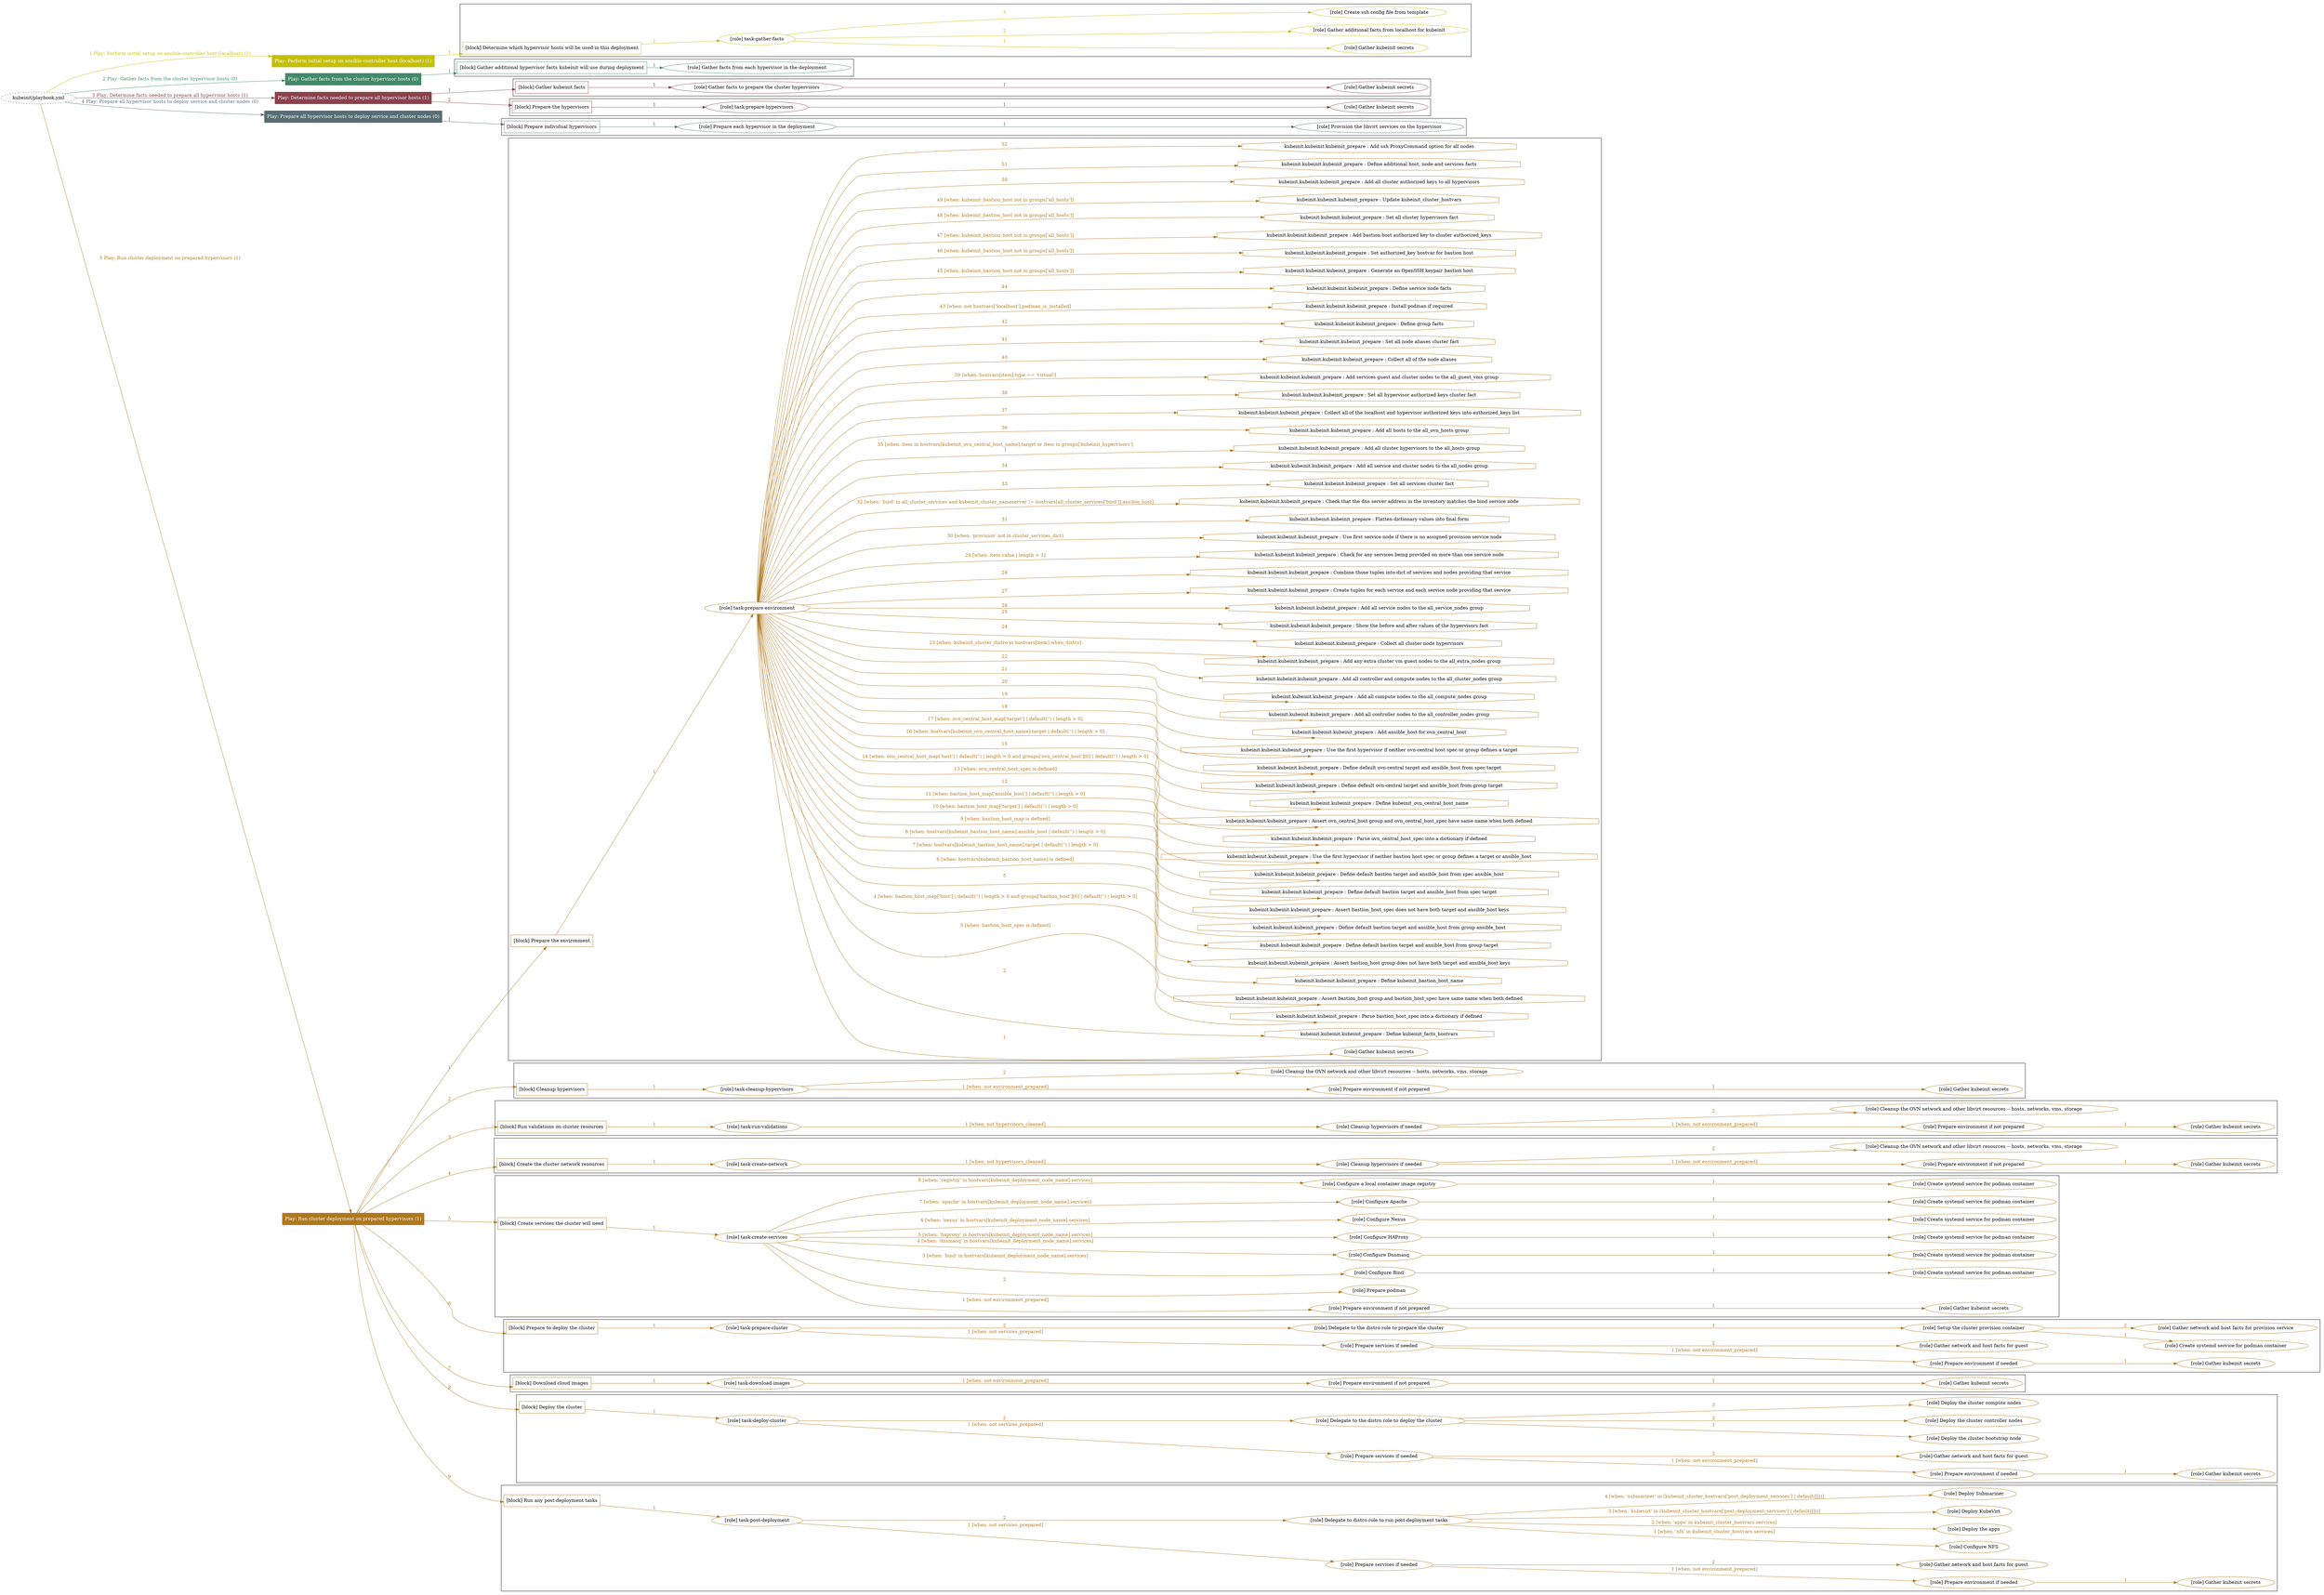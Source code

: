 digraph {
	graph [concentrate=true ordering=in rankdir=LR ratio=fill]
	edge [esep=5 sep=10]
	"kubeinit/playbook.yml" [URL="/home/runner/work/kubeinit/kubeinit/kubeinit/playbook.yml" id=playbook_1c3233cf style=dotted]
	"kubeinit/playbook.yml" -> play_48e55753 [label="1 Play: Perform initial setup on ansible-controller host (localhost) (1)" color="#c4c008" fontcolor="#c4c008" id=edge_play_48e55753 labeltooltip="1 Play: Perform initial setup on ansible-controller host (localhost) (1)" tooltip="1 Play: Perform initial setup on ansible-controller host (localhost) (1)"]
	subgraph "Play: Perform initial setup on ansible-controller host (localhost) (1)" {
		play_48e55753 [label="Play: Perform initial setup on ansible-controller host (localhost) (1)" URL="/home/runner/work/kubeinit/kubeinit/kubeinit/playbook.yml" color="#c4c008" fontcolor="#ffffff" id=play_48e55753 shape=box style=filled tooltip=localhost]
		play_48e55753 -> block_ad80d918 [label=1 color="#c4c008" fontcolor="#c4c008" id=edge_block_ad80d918 labeltooltip=1 tooltip=1]
		subgraph cluster_block_ad80d918 {
			block_ad80d918 [label="[block] Determine which hypervisor hosts will be used in this deployment" URL="/home/runner/work/kubeinit/kubeinit/kubeinit/playbook.yml" color="#c4c008" id=block_ad80d918 labeltooltip="Determine which hypervisor hosts will be used in this deployment" shape=box tooltip="Determine which hypervisor hosts will be used in this deployment"]
			block_ad80d918 -> role_a34cd72f [label="1 " color="#c4c008" fontcolor="#c4c008" id=edge_role_a34cd72f labeltooltip="1 " tooltip="1 "]
			subgraph "task-gather-facts" {
				role_a34cd72f [label="[role] task-gather-facts" URL="/home/runner/work/kubeinit/kubeinit/kubeinit/playbook.yml" color="#c4c008" id=role_a34cd72f tooltip="task-gather-facts"]
				role_a34cd72f -> role_c6b79c04 [label="1 " color="#c4c008" fontcolor="#c4c008" id=edge_role_c6b79c04 labeltooltip="1 " tooltip="1 "]
				subgraph "Gather kubeinit secrets" {
					role_c6b79c04 [label="[role] Gather kubeinit secrets" URL="/home/runner/.ansible/collections/ansible_collections/kubeinit/kubeinit/roles/kubeinit_prepare/tasks/build_hypervisors_group.yml" color="#c4c008" id=role_c6b79c04 tooltip="Gather kubeinit secrets"]
				}
				role_a34cd72f -> role_8a9c0fcf [label="2 " color="#c4c008" fontcolor="#c4c008" id=edge_role_8a9c0fcf labeltooltip="2 " tooltip="2 "]
				subgraph "Gather additional facts from localhost for kubeinit" {
					role_8a9c0fcf [label="[role] Gather additional facts from localhost for kubeinit" URL="/home/runner/.ansible/collections/ansible_collections/kubeinit/kubeinit/roles/kubeinit_prepare/tasks/build_hypervisors_group.yml" color="#c4c008" id=role_8a9c0fcf tooltip="Gather additional facts from localhost for kubeinit"]
				}
				role_a34cd72f -> role_325d80cb [label="3 " color="#c4c008" fontcolor="#c4c008" id=edge_role_325d80cb labeltooltip="3 " tooltip="3 "]
				subgraph "Create ssh config file from template" {
					role_325d80cb [label="[role] Create ssh config file from template" URL="/home/runner/.ansible/collections/ansible_collections/kubeinit/kubeinit/roles/kubeinit_prepare/tasks/build_hypervisors_group.yml" color="#c4c008" id=role_325d80cb tooltip="Create ssh config file from template"]
				}
			}
		}
	}
	"kubeinit/playbook.yml" -> play_c84b4c42 [label="2 Play: Gather facts from the cluster hypervisor hosts (0)" color="#428a6a" fontcolor="#428a6a" id=edge_play_c84b4c42 labeltooltip="2 Play: Gather facts from the cluster hypervisor hosts (0)" tooltip="2 Play: Gather facts from the cluster hypervisor hosts (0)"]
	subgraph "Play: Gather facts from the cluster hypervisor hosts (0)" {
		play_c84b4c42 [label="Play: Gather facts from the cluster hypervisor hosts (0)" URL="/home/runner/work/kubeinit/kubeinit/kubeinit/playbook.yml" color="#428a6a" fontcolor="#ffffff" id=play_c84b4c42 shape=box style=filled tooltip="Play: Gather facts from the cluster hypervisor hosts (0)"]
		play_c84b4c42 -> block_50408b8a [label=1 color="#428a6a" fontcolor="#428a6a" id=edge_block_50408b8a labeltooltip=1 tooltip=1]
		subgraph cluster_block_50408b8a {
			block_50408b8a [label="[block] Gather additional hypervisor facts kubeinit will use during deployment" URL="/home/runner/work/kubeinit/kubeinit/kubeinit/playbook.yml" color="#428a6a" id=block_50408b8a labeltooltip="Gather additional hypervisor facts kubeinit will use during deployment" shape=box tooltip="Gather additional hypervisor facts kubeinit will use during deployment"]
			block_50408b8a -> role_0b8b1f0c [label="1 " color="#428a6a" fontcolor="#428a6a" id=edge_role_0b8b1f0c labeltooltip="1 " tooltip="1 "]
			subgraph "Gather facts from each hypervisor in the deployment" {
				role_0b8b1f0c [label="[role] Gather facts from each hypervisor in the deployment" URL="/home/runner/work/kubeinit/kubeinit/kubeinit/playbook.yml" color="#428a6a" id=role_0b8b1f0c tooltip="Gather facts from each hypervisor in the deployment"]
			}
		}
	}
	"kubeinit/playbook.yml" -> play_a6fa1ae2 [label="3 Play: Determine facts needed to prepare all hypervisor hosts (1)" color="#8a424d" fontcolor="#8a424d" id=edge_play_a6fa1ae2 labeltooltip="3 Play: Determine facts needed to prepare all hypervisor hosts (1)" tooltip="3 Play: Determine facts needed to prepare all hypervisor hosts (1)"]
	subgraph "Play: Determine facts needed to prepare all hypervisor hosts (1)" {
		play_a6fa1ae2 [label="Play: Determine facts needed to prepare all hypervisor hosts (1)" URL="/home/runner/work/kubeinit/kubeinit/kubeinit/playbook.yml" color="#8a424d" fontcolor="#ffffff" id=play_a6fa1ae2 shape=box style=filled tooltip=localhost]
		play_a6fa1ae2 -> block_89e44fab [label=1 color="#8a424d" fontcolor="#8a424d" id=edge_block_89e44fab labeltooltip=1 tooltip=1]
		subgraph cluster_block_89e44fab {
			block_89e44fab [label="[block] Gather kubeinit facts" URL="/home/runner/work/kubeinit/kubeinit/kubeinit/playbook.yml" color="#8a424d" id=block_89e44fab labeltooltip="Gather kubeinit facts" shape=box tooltip="Gather kubeinit facts"]
			block_89e44fab -> role_abba3a11 [label="1 " color="#8a424d" fontcolor="#8a424d" id=edge_role_abba3a11 labeltooltip="1 " tooltip="1 "]
			subgraph "Gather facts to prepare the cluster hypervisors" {
				role_abba3a11 [label="[role] Gather facts to prepare the cluster hypervisors" URL="/home/runner/work/kubeinit/kubeinit/kubeinit/playbook.yml" color="#8a424d" id=role_abba3a11 tooltip="Gather facts to prepare the cluster hypervisors"]
				role_abba3a11 -> role_511c071e [label="1 " color="#8a424d" fontcolor="#8a424d" id=edge_role_511c071e labeltooltip="1 " tooltip="1 "]
				subgraph "Gather kubeinit secrets" {
					role_511c071e [label="[role] Gather kubeinit secrets" URL="/home/runner/.ansible/collections/ansible_collections/kubeinit/kubeinit/roles/kubeinit_prepare/tasks/gather_kubeinit_facts.yml" color="#8a424d" id=role_511c071e tooltip="Gather kubeinit secrets"]
				}
			}
		}
		play_a6fa1ae2 -> block_ae754397 [label=2 color="#8a424d" fontcolor="#8a424d" id=edge_block_ae754397 labeltooltip=2 tooltip=2]
		subgraph cluster_block_ae754397 {
			block_ae754397 [label="[block] Prepare the hypervisors" URL="/home/runner/work/kubeinit/kubeinit/kubeinit/playbook.yml" color="#8a424d" id=block_ae754397 labeltooltip="Prepare the hypervisors" shape=box tooltip="Prepare the hypervisors"]
			block_ae754397 -> role_45f3d273 [label="1 " color="#8a424d" fontcolor="#8a424d" id=edge_role_45f3d273 labeltooltip="1 " tooltip="1 "]
			subgraph "task-prepare-hypervisors" {
				role_45f3d273 [label="[role] task-prepare-hypervisors" URL="/home/runner/work/kubeinit/kubeinit/kubeinit/playbook.yml" color="#8a424d" id=role_45f3d273 tooltip="task-prepare-hypervisors"]
				role_45f3d273 -> role_60eb3f1e [label="1 " color="#8a424d" fontcolor="#8a424d" id=edge_role_60eb3f1e labeltooltip="1 " tooltip="1 "]
				subgraph "Gather kubeinit secrets" {
					role_60eb3f1e [label="[role] Gather kubeinit secrets" URL="/home/runner/.ansible/collections/ansible_collections/kubeinit/kubeinit/roles/kubeinit_prepare/tasks/gather_kubeinit_facts.yml" color="#8a424d" id=role_60eb3f1e tooltip="Gather kubeinit secrets"]
				}
			}
		}
	}
	"kubeinit/playbook.yml" -> play_9d7618ae [label="4 Play: Prepare all hypervisor hosts to deploy service and cluster nodes (0)" color="#586e74" fontcolor="#586e74" id=edge_play_9d7618ae labeltooltip="4 Play: Prepare all hypervisor hosts to deploy service and cluster nodes (0)" tooltip="4 Play: Prepare all hypervisor hosts to deploy service and cluster nodes (0)"]
	subgraph "Play: Prepare all hypervisor hosts to deploy service and cluster nodes (0)" {
		play_9d7618ae [label="Play: Prepare all hypervisor hosts to deploy service and cluster nodes (0)" URL="/home/runner/work/kubeinit/kubeinit/kubeinit/playbook.yml" color="#586e74" fontcolor="#ffffff" id=play_9d7618ae shape=box style=filled tooltip="Play: Prepare all hypervisor hosts to deploy service and cluster nodes (0)"]
		play_9d7618ae -> block_eee8d7dd [label=1 color="#586e74" fontcolor="#586e74" id=edge_block_eee8d7dd labeltooltip=1 tooltip=1]
		subgraph cluster_block_eee8d7dd {
			block_eee8d7dd [label="[block] Prepare individual hypervisors" URL="/home/runner/work/kubeinit/kubeinit/kubeinit/playbook.yml" color="#586e74" id=block_eee8d7dd labeltooltip="Prepare individual hypervisors" shape=box tooltip="Prepare individual hypervisors"]
			block_eee8d7dd -> role_3b21b0b9 [label="1 " color="#586e74" fontcolor="#586e74" id=edge_role_3b21b0b9 labeltooltip="1 " tooltip="1 "]
			subgraph "Prepare each hypervisor in the deployment" {
				role_3b21b0b9 [label="[role] Prepare each hypervisor in the deployment" URL="/home/runner/work/kubeinit/kubeinit/kubeinit/playbook.yml" color="#586e74" id=role_3b21b0b9 tooltip="Prepare each hypervisor in the deployment"]
				role_3b21b0b9 -> role_91da6cc2 [label="1 " color="#586e74" fontcolor="#586e74" id=edge_role_91da6cc2 labeltooltip="1 " tooltip="1 "]
				subgraph "Provision the libvirt services on the hypervisor" {
					role_91da6cc2 [label="[role] Provision the libvirt services on the hypervisor" URL="/home/runner/.ansible/collections/ansible_collections/kubeinit/kubeinit/roles/kubeinit_prepare/tasks/prepare_hypervisor.yml" color="#586e74" id=role_91da6cc2 tooltip="Provision the libvirt services on the hypervisor"]
				}
			}
		}
	}
	"kubeinit/playbook.yml" -> play_bc8cb79c [label="5 Play: Run cluster deployment on prepared hypervisors (1)" color="#af781d" fontcolor="#af781d" id=edge_play_bc8cb79c labeltooltip="5 Play: Run cluster deployment on prepared hypervisors (1)" tooltip="5 Play: Run cluster deployment on prepared hypervisors (1)"]
	subgraph "Play: Run cluster deployment on prepared hypervisors (1)" {
		play_bc8cb79c [label="Play: Run cluster deployment on prepared hypervisors (1)" URL="/home/runner/work/kubeinit/kubeinit/kubeinit/playbook.yml" color="#af781d" fontcolor="#ffffff" id=play_bc8cb79c shape=box style=filled tooltip=localhost]
		play_bc8cb79c -> block_1b2c892e [label=1 color="#af781d" fontcolor="#af781d" id=edge_block_1b2c892e labeltooltip=1 tooltip=1]
		subgraph cluster_block_1b2c892e {
			block_1b2c892e [label="[block] Prepare the environment" URL="/home/runner/work/kubeinit/kubeinit/kubeinit/playbook.yml" color="#af781d" id=block_1b2c892e labeltooltip="Prepare the environment" shape=box tooltip="Prepare the environment"]
			block_1b2c892e -> role_1f1f5597 [label="1 " color="#af781d" fontcolor="#af781d" id=edge_role_1f1f5597 labeltooltip="1 " tooltip="1 "]
			subgraph "task-prepare-environment" {
				role_1f1f5597 [label="[role] task-prepare-environment" URL="/home/runner/work/kubeinit/kubeinit/kubeinit/playbook.yml" color="#af781d" id=role_1f1f5597 tooltip="task-prepare-environment"]
				role_1f1f5597 -> role_1092d08b [label="1 " color="#af781d" fontcolor="#af781d" id=edge_role_1092d08b labeltooltip="1 " tooltip="1 "]
				subgraph "Gather kubeinit secrets" {
					role_1092d08b [label="[role] Gather kubeinit secrets" URL="/home/runner/.ansible/collections/ansible_collections/kubeinit/kubeinit/roles/kubeinit_prepare/tasks/gather_kubeinit_facts.yml" color="#af781d" id=role_1092d08b tooltip="Gather kubeinit secrets"]
				}
				task_c733e002 [label="kubeinit.kubeinit.kubeinit_prepare : Define kubeinit_facts_hostvars" URL="/home/runner/.ansible/collections/ansible_collections/kubeinit/kubeinit/roles/kubeinit_prepare/tasks/main.yml" color="#af781d" id=task_c733e002 shape=octagon tooltip="kubeinit.kubeinit.kubeinit_prepare : Define kubeinit_facts_hostvars"]
				role_1f1f5597 -> task_c733e002 [label="2 " color="#af781d" fontcolor="#af781d" id=edge_task_c733e002 labeltooltip="2 " tooltip="2 "]
				task_4e40f472 [label="kubeinit.kubeinit.kubeinit_prepare : Parse bastion_host_spec into a dictionary if defined" URL="/home/runner/.ansible/collections/ansible_collections/kubeinit/kubeinit/roles/kubeinit_prepare/tasks/main.yml" color="#af781d" id=task_4e40f472 shape=octagon tooltip="kubeinit.kubeinit.kubeinit_prepare : Parse bastion_host_spec into a dictionary if defined"]
				role_1f1f5597 -> task_4e40f472 [label="3 [when: bastion_host_spec is defined]" color="#af781d" fontcolor="#af781d" id=edge_task_4e40f472 labeltooltip="3 [when: bastion_host_spec is defined]" tooltip="3 [when: bastion_host_spec is defined]"]
				task_6cbba1b8 [label="kubeinit.kubeinit.kubeinit_prepare : Assert bastion_host group and bastion_host_spec have same name when both defined" URL="/home/runner/.ansible/collections/ansible_collections/kubeinit/kubeinit/roles/kubeinit_prepare/tasks/main.yml" color="#af781d" id=task_6cbba1b8 shape=octagon tooltip="kubeinit.kubeinit.kubeinit_prepare : Assert bastion_host group and bastion_host_spec have same name when both defined"]
				role_1f1f5597 -> task_6cbba1b8 [label="4 [when: bastion_host_map['host'] | default('') | length > 0 and groups['bastion_host'][0] | default('') | length > 0]" color="#af781d" fontcolor="#af781d" id=edge_task_6cbba1b8 labeltooltip="4 [when: bastion_host_map['host'] | default('') | length > 0 and groups['bastion_host'][0] | default('') | length > 0]" tooltip="4 [when: bastion_host_map['host'] | default('') | length > 0 and groups['bastion_host'][0] | default('') | length > 0]"]
				task_bece48c5 [label="kubeinit.kubeinit.kubeinit_prepare : Define kubeinit_bastion_host_name" URL="/home/runner/.ansible/collections/ansible_collections/kubeinit/kubeinit/roles/kubeinit_prepare/tasks/main.yml" color="#af781d" id=task_bece48c5 shape=octagon tooltip="kubeinit.kubeinit.kubeinit_prepare : Define kubeinit_bastion_host_name"]
				role_1f1f5597 -> task_bece48c5 [label="5 " color="#af781d" fontcolor="#af781d" id=edge_task_bece48c5 labeltooltip="5 " tooltip="5 "]
				task_6e6e6b75 [label="kubeinit.kubeinit.kubeinit_prepare : Assert bastion_host group does not have both target and ansible_host keys" URL="/home/runner/.ansible/collections/ansible_collections/kubeinit/kubeinit/roles/kubeinit_prepare/tasks/main.yml" color="#af781d" id=task_6e6e6b75 shape=octagon tooltip="kubeinit.kubeinit.kubeinit_prepare : Assert bastion_host group does not have both target and ansible_host keys"]
				role_1f1f5597 -> task_6e6e6b75 [label="6 [when: hostvars[kubeinit_bastion_host_name] is defined]" color="#af781d" fontcolor="#af781d" id=edge_task_6e6e6b75 labeltooltip="6 [when: hostvars[kubeinit_bastion_host_name] is defined]" tooltip="6 [when: hostvars[kubeinit_bastion_host_name] is defined]"]
				task_88784602 [label="kubeinit.kubeinit.kubeinit_prepare : Define default bastion target and ansible_host from group target" URL="/home/runner/.ansible/collections/ansible_collections/kubeinit/kubeinit/roles/kubeinit_prepare/tasks/main.yml" color="#af781d" id=task_88784602 shape=octagon tooltip="kubeinit.kubeinit.kubeinit_prepare : Define default bastion target and ansible_host from group target"]
				role_1f1f5597 -> task_88784602 [label="7 [when: hostvars[kubeinit_bastion_host_name].target | default('') | length > 0]" color="#af781d" fontcolor="#af781d" id=edge_task_88784602 labeltooltip="7 [when: hostvars[kubeinit_bastion_host_name].target | default('') | length > 0]" tooltip="7 [when: hostvars[kubeinit_bastion_host_name].target | default('') | length > 0]"]
				task_7bf13d83 [label="kubeinit.kubeinit.kubeinit_prepare : Define default bastion target and ansible_host from group ansible_host" URL="/home/runner/.ansible/collections/ansible_collections/kubeinit/kubeinit/roles/kubeinit_prepare/tasks/main.yml" color="#af781d" id=task_7bf13d83 shape=octagon tooltip="kubeinit.kubeinit.kubeinit_prepare : Define default bastion target and ansible_host from group ansible_host"]
				role_1f1f5597 -> task_7bf13d83 [label="8 [when: hostvars[kubeinit_bastion_host_name].ansible_host | default('') | length > 0]" color="#af781d" fontcolor="#af781d" id=edge_task_7bf13d83 labeltooltip="8 [when: hostvars[kubeinit_bastion_host_name].ansible_host | default('') | length > 0]" tooltip="8 [when: hostvars[kubeinit_bastion_host_name].ansible_host | default('') | length > 0]"]
				task_5e6c7e04 [label="kubeinit.kubeinit.kubeinit_prepare : Assert bastion_host_spec does not have both target and ansible_host keys" URL="/home/runner/.ansible/collections/ansible_collections/kubeinit/kubeinit/roles/kubeinit_prepare/tasks/main.yml" color="#af781d" id=task_5e6c7e04 shape=octagon tooltip="kubeinit.kubeinit.kubeinit_prepare : Assert bastion_host_spec does not have both target and ansible_host keys"]
				role_1f1f5597 -> task_5e6c7e04 [label="9 [when: bastion_host_map is defined]" color="#af781d" fontcolor="#af781d" id=edge_task_5e6c7e04 labeltooltip="9 [when: bastion_host_map is defined]" tooltip="9 [when: bastion_host_map is defined]"]
				task_578b309e [label="kubeinit.kubeinit.kubeinit_prepare : Define default bastion target and ansible_host from spec target" URL="/home/runner/.ansible/collections/ansible_collections/kubeinit/kubeinit/roles/kubeinit_prepare/tasks/main.yml" color="#af781d" id=task_578b309e shape=octagon tooltip="kubeinit.kubeinit.kubeinit_prepare : Define default bastion target and ansible_host from spec target"]
				role_1f1f5597 -> task_578b309e [label="10 [when: bastion_host_map['target'] | default('') | length > 0]" color="#af781d" fontcolor="#af781d" id=edge_task_578b309e labeltooltip="10 [when: bastion_host_map['target'] | default('') | length > 0]" tooltip="10 [when: bastion_host_map['target'] | default('') | length > 0]"]
				task_67b42e77 [label="kubeinit.kubeinit.kubeinit_prepare : Define default bastion target and ansible_host from spec ansible_host" URL="/home/runner/.ansible/collections/ansible_collections/kubeinit/kubeinit/roles/kubeinit_prepare/tasks/main.yml" color="#af781d" id=task_67b42e77 shape=octagon tooltip="kubeinit.kubeinit.kubeinit_prepare : Define default bastion target and ansible_host from spec ansible_host"]
				role_1f1f5597 -> task_67b42e77 [label="11 [when: bastion_host_map['ansible_host'] | default('') | length > 0]" color="#af781d" fontcolor="#af781d" id=edge_task_67b42e77 labeltooltip="11 [when: bastion_host_map['ansible_host'] | default('') | length > 0]" tooltip="11 [when: bastion_host_map['ansible_host'] | default('') | length > 0]"]
				task_459827be [label="kubeinit.kubeinit.kubeinit_prepare : Use the first hypervisor if neither bastion host spec or group defines a target or ansible_host" URL="/home/runner/.ansible/collections/ansible_collections/kubeinit/kubeinit/roles/kubeinit_prepare/tasks/main.yml" color="#af781d" id=task_459827be shape=octagon tooltip="kubeinit.kubeinit.kubeinit_prepare : Use the first hypervisor if neither bastion host spec or group defines a target or ansible_host"]
				role_1f1f5597 -> task_459827be [label="12 " color="#af781d" fontcolor="#af781d" id=edge_task_459827be labeltooltip="12 " tooltip="12 "]
				task_f4f09257 [label="kubeinit.kubeinit.kubeinit_prepare : Parse ovn_central_host_spec into a dictionary if defined" URL="/home/runner/.ansible/collections/ansible_collections/kubeinit/kubeinit/roles/kubeinit_prepare/tasks/main.yml" color="#af781d" id=task_f4f09257 shape=octagon tooltip="kubeinit.kubeinit.kubeinit_prepare : Parse ovn_central_host_spec into a dictionary if defined"]
				role_1f1f5597 -> task_f4f09257 [label="13 [when: ovn_central_host_spec is defined]" color="#af781d" fontcolor="#af781d" id=edge_task_f4f09257 labeltooltip="13 [when: ovn_central_host_spec is defined]" tooltip="13 [when: ovn_central_host_spec is defined]"]
				task_734f6221 [label="kubeinit.kubeinit.kubeinit_prepare : Assert ovn_central_host group and ovn_central_host_spec have same name when both defined" URL="/home/runner/.ansible/collections/ansible_collections/kubeinit/kubeinit/roles/kubeinit_prepare/tasks/main.yml" color="#af781d" id=task_734f6221 shape=octagon tooltip="kubeinit.kubeinit.kubeinit_prepare : Assert ovn_central_host group and ovn_central_host_spec have same name when both defined"]
				role_1f1f5597 -> task_734f6221 [label="14 [when: ovn_central_host_map['host'] | default('') | length > 0 and groups['ovn_central_host'][0] | default('') | length > 0]" color="#af781d" fontcolor="#af781d" id=edge_task_734f6221 labeltooltip="14 [when: ovn_central_host_map['host'] | default('') | length > 0 and groups['ovn_central_host'][0] | default('') | length > 0]" tooltip="14 [when: ovn_central_host_map['host'] | default('') | length > 0 and groups['ovn_central_host'][0] | default('') | length > 0]"]
				task_a696dbee [label="kubeinit.kubeinit.kubeinit_prepare : Define kubeinit_ovn_central_host_name" URL="/home/runner/.ansible/collections/ansible_collections/kubeinit/kubeinit/roles/kubeinit_prepare/tasks/main.yml" color="#af781d" id=task_a696dbee shape=octagon tooltip="kubeinit.kubeinit.kubeinit_prepare : Define kubeinit_ovn_central_host_name"]
				role_1f1f5597 -> task_a696dbee [label="15 " color="#af781d" fontcolor="#af781d" id=edge_task_a696dbee labeltooltip="15 " tooltip="15 "]
				task_9819d17c [label="kubeinit.kubeinit.kubeinit_prepare : Define default ovn-central target and ansible_host from group target" URL="/home/runner/.ansible/collections/ansible_collections/kubeinit/kubeinit/roles/kubeinit_prepare/tasks/main.yml" color="#af781d" id=task_9819d17c shape=octagon tooltip="kubeinit.kubeinit.kubeinit_prepare : Define default ovn-central target and ansible_host from group target"]
				role_1f1f5597 -> task_9819d17c [label="16 [when: hostvars[kubeinit_ovn_central_host_name].target | default('') | length > 0]" color="#af781d" fontcolor="#af781d" id=edge_task_9819d17c labeltooltip="16 [when: hostvars[kubeinit_ovn_central_host_name].target | default('') | length > 0]" tooltip="16 [when: hostvars[kubeinit_ovn_central_host_name].target | default('') | length > 0]"]
				task_9b180638 [label="kubeinit.kubeinit.kubeinit_prepare : Define default ovn-central target and ansible_host from spec target" URL="/home/runner/.ansible/collections/ansible_collections/kubeinit/kubeinit/roles/kubeinit_prepare/tasks/main.yml" color="#af781d" id=task_9b180638 shape=octagon tooltip="kubeinit.kubeinit.kubeinit_prepare : Define default ovn-central target and ansible_host from spec target"]
				role_1f1f5597 -> task_9b180638 [label="17 [when: ovn_central_host_map['target'] | default('') | length > 0]" color="#af781d" fontcolor="#af781d" id=edge_task_9b180638 labeltooltip="17 [when: ovn_central_host_map['target'] | default('') | length > 0]" tooltip="17 [when: ovn_central_host_map['target'] | default('') | length > 0]"]
				task_aa9ccbb3 [label="kubeinit.kubeinit.kubeinit_prepare : Use the first hypervisor if neither ovn-central host spec or group defines a target" URL="/home/runner/.ansible/collections/ansible_collections/kubeinit/kubeinit/roles/kubeinit_prepare/tasks/main.yml" color="#af781d" id=task_aa9ccbb3 shape=octagon tooltip="kubeinit.kubeinit.kubeinit_prepare : Use the first hypervisor if neither ovn-central host spec or group defines a target"]
				role_1f1f5597 -> task_aa9ccbb3 [label="18 " color="#af781d" fontcolor="#af781d" id=edge_task_aa9ccbb3 labeltooltip="18 " tooltip="18 "]
				task_aab90791 [label="kubeinit.kubeinit.kubeinit_prepare : Add ansible_host for ovn_central_host" URL="/home/runner/.ansible/collections/ansible_collections/kubeinit/kubeinit/roles/kubeinit_prepare/tasks/main.yml" color="#af781d" id=task_aab90791 shape=octagon tooltip="kubeinit.kubeinit.kubeinit_prepare : Add ansible_host for ovn_central_host"]
				role_1f1f5597 -> task_aab90791 [label="19 " color="#af781d" fontcolor="#af781d" id=edge_task_aab90791 labeltooltip="19 " tooltip="19 "]
				task_16d07712 [label="kubeinit.kubeinit.kubeinit_prepare : Add all controller nodes to the all_controller_nodes group" URL="/home/runner/.ansible/collections/ansible_collections/kubeinit/kubeinit/roles/kubeinit_prepare/tasks/prepare_groups.yml" color="#af781d" id=task_16d07712 shape=octagon tooltip="kubeinit.kubeinit.kubeinit_prepare : Add all controller nodes to the all_controller_nodes group"]
				role_1f1f5597 -> task_16d07712 [label="20 " color="#af781d" fontcolor="#af781d" id=edge_task_16d07712 labeltooltip="20 " tooltip="20 "]
				task_41d3561e [label="kubeinit.kubeinit.kubeinit_prepare : Add all compute nodes to the all_compute_nodes group" URL="/home/runner/.ansible/collections/ansible_collections/kubeinit/kubeinit/roles/kubeinit_prepare/tasks/prepare_groups.yml" color="#af781d" id=task_41d3561e shape=octagon tooltip="kubeinit.kubeinit.kubeinit_prepare : Add all compute nodes to the all_compute_nodes group"]
				role_1f1f5597 -> task_41d3561e [label="21 " color="#af781d" fontcolor="#af781d" id=edge_task_41d3561e labeltooltip="21 " tooltip="21 "]
				task_5461631e [label="kubeinit.kubeinit.kubeinit_prepare : Add all controller and compute nodes to the all_cluster_nodes group" URL="/home/runner/.ansible/collections/ansible_collections/kubeinit/kubeinit/roles/kubeinit_prepare/tasks/prepare_groups.yml" color="#af781d" id=task_5461631e shape=octagon tooltip="kubeinit.kubeinit.kubeinit_prepare : Add all controller and compute nodes to the all_cluster_nodes group"]
				role_1f1f5597 -> task_5461631e [label="22 " color="#af781d" fontcolor="#af781d" id=edge_task_5461631e labeltooltip="22 " tooltip="22 "]
				task_a2053044 [label="kubeinit.kubeinit.kubeinit_prepare : Add any extra cluster vm guest nodes to the all_extra_nodes group" URL="/home/runner/.ansible/collections/ansible_collections/kubeinit/kubeinit/roles/kubeinit_prepare/tasks/prepare_groups.yml" color="#af781d" id=task_a2053044 shape=octagon tooltip="kubeinit.kubeinit.kubeinit_prepare : Add any extra cluster vm guest nodes to the all_extra_nodes group"]
				role_1f1f5597 -> task_a2053044 [label="23 [when: kubeinit_cluster_distro in hostvars[item].when_distro]" color="#af781d" fontcolor="#af781d" id=edge_task_a2053044 labeltooltip="23 [when: kubeinit_cluster_distro in hostvars[item].when_distro]" tooltip="23 [when: kubeinit_cluster_distro in hostvars[item].when_distro]"]
				task_5de12d9c [label="kubeinit.kubeinit.kubeinit_prepare : Collect all cluster node hypervisors" URL="/home/runner/.ansible/collections/ansible_collections/kubeinit/kubeinit/roles/kubeinit_prepare/tasks/prepare_groups.yml" color="#af781d" id=task_5de12d9c shape=octagon tooltip="kubeinit.kubeinit.kubeinit_prepare : Collect all cluster node hypervisors"]
				role_1f1f5597 -> task_5de12d9c [label="24 " color="#af781d" fontcolor="#af781d" id=edge_task_5de12d9c labeltooltip="24 " tooltip="24 "]
				task_8c026e14 [label="kubeinit.kubeinit.kubeinit_prepare : Show the before and after values of the hypervisors fact" URL="/home/runner/.ansible/collections/ansible_collections/kubeinit/kubeinit/roles/kubeinit_prepare/tasks/prepare_groups.yml" color="#af781d" id=task_8c026e14 shape=octagon tooltip="kubeinit.kubeinit.kubeinit_prepare : Show the before and after values of the hypervisors fact"]
				role_1f1f5597 -> task_8c026e14 [label="25 " color="#af781d" fontcolor="#af781d" id=edge_task_8c026e14 labeltooltip="25 " tooltip="25 "]
				task_76ed194f [label="kubeinit.kubeinit.kubeinit_prepare : Add all service nodes to the all_service_nodes group" URL="/home/runner/.ansible/collections/ansible_collections/kubeinit/kubeinit/roles/kubeinit_prepare/tasks/prepare_groups.yml" color="#af781d" id=task_76ed194f shape=octagon tooltip="kubeinit.kubeinit.kubeinit_prepare : Add all service nodes to the all_service_nodes group"]
				role_1f1f5597 -> task_76ed194f [label="26 " color="#af781d" fontcolor="#af781d" id=edge_task_76ed194f labeltooltip="26 " tooltip="26 "]
				task_6f4bf1ce [label="kubeinit.kubeinit.kubeinit_prepare : Create tuples for each service and each service node providing that service" URL="/home/runner/.ansible/collections/ansible_collections/kubeinit/kubeinit/roles/kubeinit_prepare/tasks/prepare_groups.yml" color="#af781d" id=task_6f4bf1ce shape=octagon tooltip="kubeinit.kubeinit.kubeinit_prepare : Create tuples for each service and each service node providing that service"]
				role_1f1f5597 -> task_6f4bf1ce [label="27 " color="#af781d" fontcolor="#af781d" id=edge_task_6f4bf1ce labeltooltip="27 " tooltip="27 "]
				task_c29a884b [label="kubeinit.kubeinit.kubeinit_prepare : Combine those tuples into dict of services and nodes providing that service" URL="/home/runner/.ansible/collections/ansible_collections/kubeinit/kubeinit/roles/kubeinit_prepare/tasks/prepare_groups.yml" color="#af781d" id=task_c29a884b shape=octagon tooltip="kubeinit.kubeinit.kubeinit_prepare : Combine those tuples into dict of services and nodes providing that service"]
				role_1f1f5597 -> task_c29a884b [label="28 " color="#af781d" fontcolor="#af781d" id=edge_task_c29a884b labeltooltip="28 " tooltip="28 "]
				task_9846b3d5 [label="kubeinit.kubeinit.kubeinit_prepare : Check for any services being provided on more than one service node" URL="/home/runner/.ansible/collections/ansible_collections/kubeinit/kubeinit/roles/kubeinit_prepare/tasks/prepare_groups.yml" color="#af781d" id=task_9846b3d5 shape=octagon tooltip="kubeinit.kubeinit.kubeinit_prepare : Check for any services being provided on more than one service node"]
				role_1f1f5597 -> task_9846b3d5 [label="29 [when: item.value | length > 1]" color="#af781d" fontcolor="#af781d" id=edge_task_9846b3d5 labeltooltip="29 [when: item.value | length > 1]" tooltip="29 [when: item.value | length > 1]"]
				task_58d7ddac [label="kubeinit.kubeinit.kubeinit_prepare : Use first service node if there is no assigned provision service node" URL="/home/runner/.ansible/collections/ansible_collections/kubeinit/kubeinit/roles/kubeinit_prepare/tasks/prepare_groups.yml" color="#af781d" id=task_58d7ddac shape=octagon tooltip="kubeinit.kubeinit.kubeinit_prepare : Use first service node if there is no assigned provision service node"]
				role_1f1f5597 -> task_58d7ddac [label="30 [when: 'provision' not in cluster_services_dict]" color="#af781d" fontcolor="#af781d" id=edge_task_58d7ddac labeltooltip="30 [when: 'provision' not in cluster_services_dict]" tooltip="30 [when: 'provision' not in cluster_services_dict]"]
				task_582b0886 [label="kubeinit.kubeinit.kubeinit_prepare : Flatten dictionary values into final form" URL="/home/runner/.ansible/collections/ansible_collections/kubeinit/kubeinit/roles/kubeinit_prepare/tasks/prepare_groups.yml" color="#af781d" id=task_582b0886 shape=octagon tooltip="kubeinit.kubeinit.kubeinit_prepare : Flatten dictionary values into final form"]
				role_1f1f5597 -> task_582b0886 [label="31 " color="#af781d" fontcolor="#af781d" id=edge_task_582b0886 labeltooltip="31 " tooltip="31 "]
				task_223707cc [label="kubeinit.kubeinit.kubeinit_prepare : Check that the dns server address in the inventory matches the bind service node" URL="/home/runner/.ansible/collections/ansible_collections/kubeinit/kubeinit/roles/kubeinit_prepare/tasks/prepare_groups.yml" color="#af781d" id=task_223707cc shape=octagon tooltip="kubeinit.kubeinit.kubeinit_prepare : Check that the dns server address in the inventory matches the bind service node"]
				role_1f1f5597 -> task_223707cc [label="32 [when: 'bind' in all_cluster_services and kubeinit_cluster_nameserver != hostvars[all_cluster_services['bind']].ansible_host]" color="#af781d" fontcolor="#af781d" id=edge_task_223707cc labeltooltip="32 [when: 'bind' in all_cluster_services and kubeinit_cluster_nameserver != hostvars[all_cluster_services['bind']].ansible_host]" tooltip="32 [when: 'bind' in all_cluster_services and kubeinit_cluster_nameserver != hostvars[all_cluster_services['bind']].ansible_host]"]
				task_922e231f [label="kubeinit.kubeinit.kubeinit_prepare : Set all services cluster fact" URL="/home/runner/.ansible/collections/ansible_collections/kubeinit/kubeinit/roles/kubeinit_prepare/tasks/prepare_groups.yml" color="#af781d" id=task_922e231f shape=octagon tooltip="kubeinit.kubeinit.kubeinit_prepare : Set all services cluster fact"]
				role_1f1f5597 -> task_922e231f [label="33 " color="#af781d" fontcolor="#af781d" id=edge_task_922e231f labeltooltip="33 " tooltip="33 "]
				task_6f306141 [label="kubeinit.kubeinit.kubeinit_prepare : Add all service and cluster nodes to the all_nodes group" URL="/home/runner/.ansible/collections/ansible_collections/kubeinit/kubeinit/roles/kubeinit_prepare/tasks/prepare_groups.yml" color="#af781d" id=task_6f306141 shape=octagon tooltip="kubeinit.kubeinit.kubeinit_prepare : Add all service and cluster nodes to the all_nodes group"]
				role_1f1f5597 -> task_6f306141 [label="34 " color="#af781d" fontcolor="#af781d" id=edge_task_6f306141 labeltooltip="34 " tooltip="34 "]
				task_e0f45e3b [label="kubeinit.kubeinit.kubeinit_prepare : Add all cluster hypervisors to the all_hosts group" URL="/home/runner/.ansible/collections/ansible_collections/kubeinit/kubeinit/roles/kubeinit_prepare/tasks/prepare_groups.yml" color="#af781d" id=task_e0f45e3b shape=octagon tooltip="kubeinit.kubeinit.kubeinit_prepare : Add all cluster hypervisors to the all_hosts group"]
				role_1f1f5597 -> task_e0f45e3b [label="35 [when: item in hostvars[kubeinit_ovn_central_host_name].target or item in groups['kubeinit_hypervisors']
]" color="#af781d" fontcolor="#af781d" id=edge_task_e0f45e3b labeltooltip="35 [when: item in hostvars[kubeinit_ovn_central_host_name].target or item in groups['kubeinit_hypervisors']
]" tooltip="35 [when: item in hostvars[kubeinit_ovn_central_host_name].target or item in groups['kubeinit_hypervisors']
]"]
				task_def15ebc [label="kubeinit.kubeinit.kubeinit_prepare : Add all hosts to the all_ovn_hosts group" URL="/home/runner/.ansible/collections/ansible_collections/kubeinit/kubeinit/roles/kubeinit_prepare/tasks/prepare_groups.yml" color="#af781d" id=task_def15ebc shape=octagon tooltip="kubeinit.kubeinit.kubeinit_prepare : Add all hosts to the all_ovn_hosts group"]
				role_1f1f5597 -> task_def15ebc [label="36 " color="#af781d" fontcolor="#af781d" id=edge_task_def15ebc labeltooltip="36 " tooltip="36 "]
				task_4c6977d4 [label="kubeinit.kubeinit.kubeinit_prepare : Collect all of the localhost and hypervisor authorized keys into authorized_keys list" URL="/home/runner/.ansible/collections/ansible_collections/kubeinit/kubeinit/roles/kubeinit_prepare/tasks/prepare_groups.yml" color="#af781d" id=task_4c6977d4 shape=octagon tooltip="kubeinit.kubeinit.kubeinit_prepare : Collect all of the localhost and hypervisor authorized keys into authorized_keys list"]
				role_1f1f5597 -> task_4c6977d4 [label="37 " color="#af781d" fontcolor="#af781d" id=edge_task_4c6977d4 labeltooltip="37 " tooltip="37 "]
				task_85d10e31 [label="kubeinit.kubeinit.kubeinit_prepare : Set all hypervisor authorized keys cluster fact" URL="/home/runner/.ansible/collections/ansible_collections/kubeinit/kubeinit/roles/kubeinit_prepare/tasks/prepare_groups.yml" color="#af781d" id=task_85d10e31 shape=octagon tooltip="kubeinit.kubeinit.kubeinit_prepare : Set all hypervisor authorized keys cluster fact"]
				role_1f1f5597 -> task_85d10e31 [label="38 " color="#af781d" fontcolor="#af781d" id=edge_task_85d10e31 labeltooltip="38 " tooltip="38 "]
				task_6911ce14 [label="kubeinit.kubeinit.kubeinit_prepare : Add services guest and cluster nodes to the all_guest_vms group" URL="/home/runner/.ansible/collections/ansible_collections/kubeinit/kubeinit/roles/kubeinit_prepare/tasks/prepare_groups.yml" color="#af781d" id=task_6911ce14 shape=octagon tooltip="kubeinit.kubeinit.kubeinit_prepare : Add services guest and cluster nodes to the all_guest_vms group"]
				role_1f1f5597 -> task_6911ce14 [label="39 [when: hostvars[item].type == 'virtual']" color="#af781d" fontcolor="#af781d" id=edge_task_6911ce14 labeltooltip="39 [when: hostvars[item].type == 'virtual']" tooltip="39 [when: hostvars[item].type == 'virtual']"]
				task_96ac1e56 [label="kubeinit.kubeinit.kubeinit_prepare : Collect all of the node aliases" URL="/home/runner/.ansible/collections/ansible_collections/kubeinit/kubeinit/roles/kubeinit_prepare/tasks/prepare_groups.yml" color="#af781d" id=task_96ac1e56 shape=octagon tooltip="kubeinit.kubeinit.kubeinit_prepare : Collect all of the node aliases"]
				role_1f1f5597 -> task_96ac1e56 [label="40 " color="#af781d" fontcolor="#af781d" id=edge_task_96ac1e56 labeltooltip="40 " tooltip="40 "]
				task_135ed135 [label="kubeinit.kubeinit.kubeinit_prepare : Set all node aliases cluster fact" URL="/home/runner/.ansible/collections/ansible_collections/kubeinit/kubeinit/roles/kubeinit_prepare/tasks/prepare_groups.yml" color="#af781d" id=task_135ed135 shape=octagon tooltip="kubeinit.kubeinit.kubeinit_prepare : Set all node aliases cluster fact"]
				role_1f1f5597 -> task_135ed135 [label="41 " color="#af781d" fontcolor="#af781d" id=edge_task_135ed135 labeltooltip="41 " tooltip="41 "]
				task_c8e795dc [label="kubeinit.kubeinit.kubeinit_prepare : Define group facts" URL="/home/runner/.ansible/collections/ansible_collections/kubeinit/kubeinit/roles/kubeinit_prepare/tasks/main.yml" color="#af781d" id=task_c8e795dc shape=octagon tooltip="kubeinit.kubeinit.kubeinit_prepare : Define group facts"]
				role_1f1f5597 -> task_c8e795dc [label="42 " color="#af781d" fontcolor="#af781d" id=edge_task_c8e795dc labeltooltip="42 " tooltip="42 "]
				task_35ac27da [label="kubeinit.kubeinit.kubeinit_prepare : Install podman if required" URL="/home/runner/.ansible/collections/ansible_collections/kubeinit/kubeinit/roles/kubeinit_prepare/tasks/main.yml" color="#af781d" id=task_35ac27da shape=octagon tooltip="kubeinit.kubeinit.kubeinit_prepare : Install podman if required"]
				role_1f1f5597 -> task_35ac27da [label="43 [when: not hostvars['localhost'].podman_is_installed]" color="#af781d" fontcolor="#af781d" id=edge_task_35ac27da labeltooltip="43 [when: not hostvars['localhost'].podman_is_installed]" tooltip="43 [when: not hostvars['localhost'].podman_is_installed]"]
				task_8fdae410 [label="kubeinit.kubeinit.kubeinit_prepare : Define service node facts" URL="/home/runner/.ansible/collections/ansible_collections/kubeinit/kubeinit/roles/kubeinit_prepare/tasks/main.yml" color="#af781d" id=task_8fdae410 shape=octagon tooltip="kubeinit.kubeinit.kubeinit_prepare : Define service node facts"]
				role_1f1f5597 -> task_8fdae410 [label="44 " color="#af781d" fontcolor="#af781d" id=edge_task_8fdae410 labeltooltip="44 " tooltip="44 "]
				task_028e6644 [label="kubeinit.kubeinit.kubeinit_prepare : Generate an OpenSSH keypair bastion host" URL="/home/runner/.ansible/collections/ansible_collections/kubeinit/kubeinit/roles/kubeinit_prepare/tasks/main.yml" color="#af781d" id=task_028e6644 shape=octagon tooltip="kubeinit.kubeinit.kubeinit_prepare : Generate an OpenSSH keypair bastion host"]
				role_1f1f5597 -> task_028e6644 [label="45 [when: kubeinit_bastion_host not in groups['all_hosts']]" color="#af781d" fontcolor="#af781d" id=edge_task_028e6644 labeltooltip="45 [when: kubeinit_bastion_host not in groups['all_hosts']]" tooltip="45 [when: kubeinit_bastion_host not in groups['all_hosts']]"]
				task_89454630 [label="kubeinit.kubeinit.kubeinit_prepare : Set authorized_key hostvar for bastion host" URL="/home/runner/.ansible/collections/ansible_collections/kubeinit/kubeinit/roles/kubeinit_prepare/tasks/main.yml" color="#af781d" id=task_89454630 shape=octagon tooltip="kubeinit.kubeinit.kubeinit_prepare : Set authorized_key hostvar for bastion host"]
				role_1f1f5597 -> task_89454630 [label="46 [when: kubeinit_bastion_host not in groups['all_hosts']]" color="#af781d" fontcolor="#af781d" id=edge_task_89454630 labeltooltip="46 [when: kubeinit_bastion_host not in groups['all_hosts']]" tooltip="46 [when: kubeinit_bastion_host not in groups['all_hosts']]"]
				task_13a2f634 [label="kubeinit.kubeinit.kubeinit_prepare : Add bastion host authorized key to cluster authorized_keys" URL="/home/runner/.ansible/collections/ansible_collections/kubeinit/kubeinit/roles/kubeinit_prepare/tasks/main.yml" color="#af781d" id=task_13a2f634 shape=octagon tooltip="kubeinit.kubeinit.kubeinit_prepare : Add bastion host authorized key to cluster authorized_keys"]
				role_1f1f5597 -> task_13a2f634 [label="47 [when: kubeinit_bastion_host not in groups['all_hosts']]" color="#af781d" fontcolor="#af781d" id=edge_task_13a2f634 labeltooltip="47 [when: kubeinit_bastion_host not in groups['all_hosts']]" tooltip="47 [when: kubeinit_bastion_host not in groups['all_hosts']]"]
				task_3929b298 [label="kubeinit.kubeinit.kubeinit_prepare : Set all cluster hypervisors fact" URL="/home/runner/.ansible/collections/ansible_collections/kubeinit/kubeinit/roles/kubeinit_prepare/tasks/main.yml" color="#af781d" id=task_3929b298 shape=octagon tooltip="kubeinit.kubeinit.kubeinit_prepare : Set all cluster hypervisors fact"]
				role_1f1f5597 -> task_3929b298 [label="48 [when: kubeinit_bastion_host not in groups['all_hosts']]" color="#af781d" fontcolor="#af781d" id=edge_task_3929b298 labeltooltip="48 [when: kubeinit_bastion_host not in groups['all_hosts']]" tooltip="48 [when: kubeinit_bastion_host not in groups['all_hosts']]"]
				task_078faf0d [label="kubeinit.kubeinit.kubeinit_prepare : Update kubeinit_cluster_hostvars" URL="/home/runner/.ansible/collections/ansible_collections/kubeinit/kubeinit/roles/kubeinit_prepare/tasks/main.yml" color="#af781d" id=task_078faf0d shape=octagon tooltip="kubeinit.kubeinit.kubeinit_prepare : Update kubeinit_cluster_hostvars"]
				role_1f1f5597 -> task_078faf0d [label="49 [when: kubeinit_bastion_host not in groups['all_hosts']]" color="#af781d" fontcolor="#af781d" id=edge_task_078faf0d labeltooltip="49 [when: kubeinit_bastion_host not in groups['all_hosts']]" tooltip="49 [when: kubeinit_bastion_host not in groups['all_hosts']]"]
				task_14250009 [label="kubeinit.kubeinit.kubeinit_prepare : Add all cluster authorized keys to all hypervisors" URL="/home/runner/.ansible/collections/ansible_collections/kubeinit/kubeinit/roles/kubeinit_prepare/tasks/main.yml" color="#af781d" id=task_14250009 shape=octagon tooltip="kubeinit.kubeinit.kubeinit_prepare : Add all cluster authorized keys to all hypervisors"]
				role_1f1f5597 -> task_14250009 [label="50 " color="#af781d" fontcolor="#af781d" id=edge_task_14250009 labeltooltip="50 " tooltip="50 "]
				task_bd23211f [label="kubeinit.kubeinit.kubeinit_prepare : Define additional host, node and services facts" URL="/home/runner/.ansible/collections/ansible_collections/kubeinit/kubeinit/roles/kubeinit_prepare/tasks/main.yml" color="#af781d" id=task_bd23211f shape=octagon tooltip="kubeinit.kubeinit.kubeinit_prepare : Define additional host, node and services facts"]
				role_1f1f5597 -> task_bd23211f [label="51 " color="#af781d" fontcolor="#af781d" id=edge_task_bd23211f labeltooltip="51 " tooltip="51 "]
				task_aad350b3 [label="kubeinit.kubeinit.kubeinit_prepare : Add ssh ProxyCommand option for all nodes" URL="/home/runner/.ansible/collections/ansible_collections/kubeinit/kubeinit/roles/kubeinit_prepare/tasks/main.yml" color="#af781d" id=task_aad350b3 shape=octagon tooltip="kubeinit.kubeinit.kubeinit_prepare : Add ssh ProxyCommand option for all nodes"]
				role_1f1f5597 -> task_aad350b3 [label="52 " color="#af781d" fontcolor="#af781d" id=edge_task_aad350b3 labeltooltip="52 " tooltip="52 "]
			}
		}
		play_bc8cb79c -> block_964a78c2 [label=2 color="#af781d" fontcolor="#af781d" id=edge_block_964a78c2 labeltooltip=2 tooltip=2]
		subgraph cluster_block_964a78c2 {
			block_964a78c2 [label="[block] Cleanup hypervisors" URL="/home/runner/work/kubeinit/kubeinit/kubeinit/playbook.yml" color="#af781d" id=block_964a78c2 labeltooltip="Cleanup hypervisors" shape=box tooltip="Cleanup hypervisors"]
			block_964a78c2 -> role_e1274e63 [label="1 " color="#af781d" fontcolor="#af781d" id=edge_role_e1274e63 labeltooltip="1 " tooltip="1 "]
			subgraph "task-cleanup-hypervisors" {
				role_e1274e63 [label="[role] task-cleanup-hypervisors" URL="/home/runner/work/kubeinit/kubeinit/kubeinit/playbook.yml" color="#af781d" id=role_e1274e63 tooltip="task-cleanup-hypervisors"]
				role_e1274e63 -> role_aa75ec23 [label="1 [when: not environment_prepared]" color="#af781d" fontcolor="#af781d" id=edge_role_aa75ec23 labeltooltip="1 [when: not environment_prepared]" tooltip="1 [when: not environment_prepared]"]
				subgraph "Prepare environment if not prepared" {
					role_aa75ec23 [label="[role] Prepare environment if not prepared" URL="/home/runner/.ansible/collections/ansible_collections/kubeinit/kubeinit/roles/kubeinit_prepare/tasks/cleanup_hypervisors.yml" color="#af781d" id=role_aa75ec23 tooltip="Prepare environment if not prepared"]
					role_aa75ec23 -> role_a82f4531 [label="1 " color="#af781d" fontcolor="#af781d" id=edge_role_a82f4531 labeltooltip="1 " tooltip="1 "]
					subgraph "Gather kubeinit secrets" {
						role_a82f4531 [label="[role] Gather kubeinit secrets" URL="/home/runner/.ansible/collections/ansible_collections/kubeinit/kubeinit/roles/kubeinit_prepare/tasks/gather_kubeinit_facts.yml" color="#af781d" id=role_a82f4531 tooltip="Gather kubeinit secrets"]
					}
				}
				role_e1274e63 -> role_248e86f1 [label="2 " color="#af781d" fontcolor="#af781d" id=edge_role_248e86f1 labeltooltip="2 " tooltip="2 "]
				subgraph "Cleanup the OVN network and other libvirt resources -- hosts, networks, vms, storage" {
					role_248e86f1 [label="[role] Cleanup the OVN network and other libvirt resources -- hosts, networks, vms, storage" URL="/home/runner/.ansible/collections/ansible_collections/kubeinit/kubeinit/roles/kubeinit_prepare/tasks/cleanup_hypervisors.yml" color="#af781d" id=role_248e86f1 tooltip="Cleanup the OVN network and other libvirt resources -- hosts, networks, vms, storage"]
				}
			}
		}
		play_bc8cb79c -> block_d20398cf [label=3 color="#af781d" fontcolor="#af781d" id=edge_block_d20398cf labeltooltip=3 tooltip=3]
		subgraph cluster_block_d20398cf {
			block_d20398cf [label="[block] Run validations on cluster resources" URL="/home/runner/work/kubeinit/kubeinit/kubeinit/playbook.yml" color="#af781d" id=block_d20398cf labeltooltip="Run validations on cluster resources" shape=box tooltip="Run validations on cluster resources"]
			block_d20398cf -> role_76d28284 [label="1 " color="#af781d" fontcolor="#af781d" id=edge_role_76d28284 labeltooltip="1 " tooltip="1 "]
			subgraph "task-run-validations" {
				role_76d28284 [label="[role] task-run-validations" URL="/home/runner/work/kubeinit/kubeinit/kubeinit/playbook.yml" color="#af781d" id=role_76d28284 tooltip="task-run-validations"]
				role_76d28284 -> role_8a9dcfb0 [label="1 [when: not hypervisors_cleaned]" color="#af781d" fontcolor="#af781d" id=edge_role_8a9dcfb0 labeltooltip="1 [when: not hypervisors_cleaned]" tooltip="1 [when: not hypervisors_cleaned]"]
				subgraph "Cleanup hypervisors if needed" {
					role_8a9dcfb0 [label="[role] Cleanup hypervisors if needed" URL="/home/runner/.ansible/collections/ansible_collections/kubeinit/kubeinit/roles/kubeinit_validations/tasks/main.yml" color="#af781d" id=role_8a9dcfb0 tooltip="Cleanup hypervisors if needed"]
					role_8a9dcfb0 -> role_60507059 [label="1 [when: not environment_prepared]" color="#af781d" fontcolor="#af781d" id=edge_role_60507059 labeltooltip="1 [when: not environment_prepared]" tooltip="1 [when: not environment_prepared]"]
					subgraph "Prepare environment if not prepared" {
						role_60507059 [label="[role] Prepare environment if not prepared" URL="/home/runner/.ansible/collections/ansible_collections/kubeinit/kubeinit/roles/kubeinit_prepare/tasks/cleanup_hypervisors.yml" color="#af781d" id=role_60507059 tooltip="Prepare environment if not prepared"]
						role_60507059 -> role_6e91bd29 [label="1 " color="#af781d" fontcolor="#af781d" id=edge_role_6e91bd29 labeltooltip="1 " tooltip="1 "]
						subgraph "Gather kubeinit secrets" {
							role_6e91bd29 [label="[role] Gather kubeinit secrets" URL="/home/runner/.ansible/collections/ansible_collections/kubeinit/kubeinit/roles/kubeinit_prepare/tasks/gather_kubeinit_facts.yml" color="#af781d" id=role_6e91bd29 tooltip="Gather kubeinit secrets"]
						}
					}
					role_8a9dcfb0 -> role_53b3d55e [label="2 " color="#af781d" fontcolor="#af781d" id=edge_role_53b3d55e labeltooltip="2 " tooltip="2 "]
					subgraph "Cleanup the OVN network and other libvirt resources -- hosts, networks, vms, storage" {
						role_53b3d55e [label="[role] Cleanup the OVN network and other libvirt resources -- hosts, networks, vms, storage" URL="/home/runner/.ansible/collections/ansible_collections/kubeinit/kubeinit/roles/kubeinit_prepare/tasks/cleanup_hypervisors.yml" color="#af781d" id=role_53b3d55e tooltip="Cleanup the OVN network and other libvirt resources -- hosts, networks, vms, storage"]
					}
				}
			}
		}
		play_bc8cb79c -> block_a724facb [label=4 color="#af781d" fontcolor="#af781d" id=edge_block_a724facb labeltooltip=4 tooltip=4]
		subgraph cluster_block_a724facb {
			block_a724facb [label="[block] Create the cluster network resources" URL="/home/runner/work/kubeinit/kubeinit/kubeinit/playbook.yml" color="#af781d" id=block_a724facb labeltooltip="Create the cluster network resources" shape=box tooltip="Create the cluster network resources"]
			block_a724facb -> role_0d76777e [label="1 " color="#af781d" fontcolor="#af781d" id=edge_role_0d76777e labeltooltip="1 " tooltip="1 "]
			subgraph "task-create-network" {
				role_0d76777e [label="[role] task-create-network" URL="/home/runner/work/kubeinit/kubeinit/kubeinit/playbook.yml" color="#af781d" id=role_0d76777e tooltip="task-create-network"]
				role_0d76777e -> role_ee362e56 [label="1 [when: not hypervisors_cleaned]" color="#af781d" fontcolor="#af781d" id=edge_role_ee362e56 labeltooltip="1 [when: not hypervisors_cleaned]" tooltip="1 [when: not hypervisors_cleaned]"]
				subgraph "Cleanup hypervisors if needed" {
					role_ee362e56 [label="[role] Cleanup hypervisors if needed" URL="/home/runner/.ansible/collections/ansible_collections/kubeinit/kubeinit/roles/kubeinit_libvirt/tasks/create_network.yml" color="#af781d" id=role_ee362e56 tooltip="Cleanup hypervisors if needed"]
					role_ee362e56 -> role_6695aed5 [label="1 [when: not environment_prepared]" color="#af781d" fontcolor="#af781d" id=edge_role_6695aed5 labeltooltip="1 [when: not environment_prepared]" tooltip="1 [when: not environment_prepared]"]
					subgraph "Prepare environment if not prepared" {
						role_6695aed5 [label="[role] Prepare environment if not prepared" URL="/home/runner/.ansible/collections/ansible_collections/kubeinit/kubeinit/roles/kubeinit_prepare/tasks/cleanup_hypervisors.yml" color="#af781d" id=role_6695aed5 tooltip="Prepare environment if not prepared"]
						role_6695aed5 -> role_132a6fb7 [label="1 " color="#af781d" fontcolor="#af781d" id=edge_role_132a6fb7 labeltooltip="1 " tooltip="1 "]
						subgraph "Gather kubeinit secrets" {
							role_132a6fb7 [label="[role] Gather kubeinit secrets" URL="/home/runner/.ansible/collections/ansible_collections/kubeinit/kubeinit/roles/kubeinit_prepare/tasks/gather_kubeinit_facts.yml" color="#af781d" id=role_132a6fb7 tooltip="Gather kubeinit secrets"]
						}
					}
					role_ee362e56 -> role_003c50da [label="2 " color="#af781d" fontcolor="#af781d" id=edge_role_003c50da labeltooltip="2 " tooltip="2 "]
					subgraph "Cleanup the OVN network and other libvirt resources -- hosts, networks, vms, storage" {
						role_003c50da [label="[role] Cleanup the OVN network and other libvirt resources -- hosts, networks, vms, storage" URL="/home/runner/.ansible/collections/ansible_collections/kubeinit/kubeinit/roles/kubeinit_prepare/tasks/cleanup_hypervisors.yml" color="#af781d" id=role_003c50da tooltip="Cleanup the OVN network and other libvirt resources -- hosts, networks, vms, storage"]
					}
				}
			}
		}
		play_bc8cb79c -> block_ecc6efe2 [label=5 color="#af781d" fontcolor="#af781d" id=edge_block_ecc6efe2 labeltooltip=5 tooltip=5]
		subgraph cluster_block_ecc6efe2 {
			block_ecc6efe2 [label="[block] Create services the cluster will need" URL="/home/runner/work/kubeinit/kubeinit/kubeinit/playbook.yml" color="#af781d" id=block_ecc6efe2 labeltooltip="Create services the cluster will need" shape=box tooltip="Create services the cluster will need"]
			block_ecc6efe2 -> role_44930718 [label="1 " color="#af781d" fontcolor="#af781d" id=edge_role_44930718 labeltooltip="1 " tooltip="1 "]
			subgraph "task-create-services" {
				role_44930718 [label="[role] task-create-services" URL="/home/runner/work/kubeinit/kubeinit/kubeinit/playbook.yml" color="#af781d" id=role_44930718 tooltip="task-create-services"]
				role_44930718 -> role_515a9aee [label="1 [when: not environment_prepared]" color="#af781d" fontcolor="#af781d" id=edge_role_515a9aee labeltooltip="1 [when: not environment_prepared]" tooltip="1 [when: not environment_prepared]"]
				subgraph "Prepare environment if not prepared" {
					role_515a9aee [label="[role] Prepare environment if not prepared" URL="/home/runner/.ansible/collections/ansible_collections/kubeinit/kubeinit/roles/kubeinit_services/tasks/main.yml" color="#af781d" id=role_515a9aee tooltip="Prepare environment if not prepared"]
					role_515a9aee -> role_30be5e92 [label="1 " color="#af781d" fontcolor="#af781d" id=edge_role_30be5e92 labeltooltip="1 " tooltip="1 "]
					subgraph "Gather kubeinit secrets" {
						role_30be5e92 [label="[role] Gather kubeinit secrets" URL="/home/runner/.ansible/collections/ansible_collections/kubeinit/kubeinit/roles/kubeinit_prepare/tasks/gather_kubeinit_facts.yml" color="#af781d" id=role_30be5e92 tooltip="Gather kubeinit secrets"]
					}
				}
				role_44930718 -> role_bc51f919 [label="2 " color="#af781d" fontcolor="#af781d" id=edge_role_bc51f919 labeltooltip="2 " tooltip="2 "]
				subgraph "Prepare podman" {
					role_bc51f919 [label="[role] Prepare podman" URL="/home/runner/.ansible/collections/ansible_collections/kubeinit/kubeinit/roles/kubeinit_services/tasks/00_create_service_pod.yml" color="#af781d" id=role_bc51f919 tooltip="Prepare podman"]
				}
				role_44930718 -> role_8e36f247 [label="3 [when: 'bind' in hostvars[kubeinit_deployment_node_name].services]" color="#af781d" fontcolor="#af781d" id=edge_role_8e36f247 labeltooltip="3 [when: 'bind' in hostvars[kubeinit_deployment_node_name].services]" tooltip="3 [when: 'bind' in hostvars[kubeinit_deployment_node_name].services]"]
				subgraph "Configure Bind" {
					role_8e36f247 [label="[role] Configure Bind" URL="/home/runner/.ansible/collections/ansible_collections/kubeinit/kubeinit/roles/kubeinit_services/tasks/start_services_containers.yml" color="#af781d" id=role_8e36f247 tooltip="Configure Bind"]
					role_8e36f247 -> role_8b844057 [label="1 " color="#af781d" fontcolor="#af781d" id=edge_role_8b844057 labeltooltip="1 " tooltip="1 "]
					subgraph "Create systemd service for podman container" {
						role_8b844057 [label="[role] Create systemd service for podman container" URL="/home/runner/.ansible/collections/ansible_collections/kubeinit/kubeinit/roles/kubeinit_bind/tasks/main.yml" color="#af781d" id=role_8b844057 tooltip="Create systemd service for podman container"]
					}
				}
				role_44930718 -> role_471e76d1 [label="4 [when: 'dnsmasq' in hostvars[kubeinit_deployment_node_name].services]" color="#af781d" fontcolor="#af781d" id=edge_role_471e76d1 labeltooltip="4 [when: 'dnsmasq' in hostvars[kubeinit_deployment_node_name].services]" tooltip="4 [when: 'dnsmasq' in hostvars[kubeinit_deployment_node_name].services]"]
				subgraph "Configure Dnsmasq" {
					role_471e76d1 [label="[role] Configure Dnsmasq" URL="/home/runner/.ansible/collections/ansible_collections/kubeinit/kubeinit/roles/kubeinit_services/tasks/start_services_containers.yml" color="#af781d" id=role_471e76d1 tooltip="Configure Dnsmasq"]
					role_471e76d1 -> role_3f3f0395 [label="1 " color="#af781d" fontcolor="#af781d" id=edge_role_3f3f0395 labeltooltip="1 " tooltip="1 "]
					subgraph "Create systemd service for podman container" {
						role_3f3f0395 [label="[role] Create systemd service for podman container" URL="/home/runner/.ansible/collections/ansible_collections/kubeinit/kubeinit/roles/kubeinit_dnsmasq/tasks/main.yml" color="#af781d" id=role_3f3f0395 tooltip="Create systemd service for podman container"]
					}
				}
				role_44930718 -> role_cb9b7b6b [label="5 [when: 'haproxy' in hostvars[kubeinit_deployment_node_name].services]" color="#af781d" fontcolor="#af781d" id=edge_role_cb9b7b6b labeltooltip="5 [when: 'haproxy' in hostvars[kubeinit_deployment_node_name].services]" tooltip="5 [when: 'haproxy' in hostvars[kubeinit_deployment_node_name].services]"]
				subgraph "Configure HAProxy" {
					role_cb9b7b6b [label="[role] Configure HAProxy" URL="/home/runner/.ansible/collections/ansible_collections/kubeinit/kubeinit/roles/kubeinit_services/tasks/start_services_containers.yml" color="#af781d" id=role_cb9b7b6b tooltip="Configure HAProxy"]
					role_cb9b7b6b -> role_49eeb4d4 [label="1 " color="#af781d" fontcolor="#af781d" id=edge_role_49eeb4d4 labeltooltip="1 " tooltip="1 "]
					subgraph "Create systemd service for podman container" {
						role_49eeb4d4 [label="[role] Create systemd service for podman container" URL="/home/runner/.ansible/collections/ansible_collections/kubeinit/kubeinit/roles/kubeinit_haproxy/tasks/main.yml" color="#af781d" id=role_49eeb4d4 tooltip="Create systemd service for podman container"]
					}
				}
				role_44930718 -> role_317fa4fc [label="6 [when: 'nexus' in hostvars[kubeinit_deployment_node_name].services]" color="#af781d" fontcolor="#af781d" id=edge_role_317fa4fc labeltooltip="6 [when: 'nexus' in hostvars[kubeinit_deployment_node_name].services]" tooltip="6 [when: 'nexus' in hostvars[kubeinit_deployment_node_name].services]"]
				subgraph "Configure Nexus" {
					role_317fa4fc [label="[role] Configure Nexus" URL="/home/runner/.ansible/collections/ansible_collections/kubeinit/kubeinit/roles/kubeinit_services/tasks/start_services_containers.yml" color="#af781d" id=role_317fa4fc tooltip="Configure Nexus"]
					role_317fa4fc -> role_ca0764ec [label="1 " color="#af781d" fontcolor="#af781d" id=edge_role_ca0764ec labeltooltip="1 " tooltip="1 "]
					subgraph "Create systemd service for podman container" {
						role_ca0764ec [label="[role] Create systemd service for podman container" URL="/home/runner/.ansible/collections/ansible_collections/kubeinit/kubeinit/roles/kubeinit_nexus/tasks/main.yml" color="#af781d" id=role_ca0764ec tooltip="Create systemd service for podman container"]
					}
				}
				role_44930718 -> role_e6965fad [label="7 [when: 'apache' in hostvars[kubeinit_deployment_node_name].services]" color="#af781d" fontcolor="#af781d" id=edge_role_e6965fad labeltooltip="7 [when: 'apache' in hostvars[kubeinit_deployment_node_name].services]" tooltip="7 [when: 'apache' in hostvars[kubeinit_deployment_node_name].services]"]
				subgraph "Configure Apache" {
					role_e6965fad [label="[role] Configure Apache" URL="/home/runner/.ansible/collections/ansible_collections/kubeinit/kubeinit/roles/kubeinit_services/tasks/start_services_containers.yml" color="#af781d" id=role_e6965fad tooltip="Configure Apache"]
					role_e6965fad -> role_5e44f6fb [label="1 " color="#af781d" fontcolor="#af781d" id=edge_role_5e44f6fb labeltooltip="1 " tooltip="1 "]
					subgraph "Create systemd service for podman container" {
						role_5e44f6fb [label="[role] Create systemd service for podman container" URL="/home/runner/.ansible/collections/ansible_collections/kubeinit/kubeinit/roles/kubeinit_apache/tasks/main.yml" color="#af781d" id=role_5e44f6fb tooltip="Create systemd service for podman container"]
					}
				}
				role_44930718 -> role_240dd7de [label="8 [when: 'registry' in hostvars[kubeinit_deployment_node_name].services]" color="#af781d" fontcolor="#af781d" id=edge_role_240dd7de labeltooltip="8 [when: 'registry' in hostvars[kubeinit_deployment_node_name].services]" tooltip="8 [when: 'registry' in hostvars[kubeinit_deployment_node_name].services]"]
				subgraph "Configure a local container image registry" {
					role_240dd7de [label="[role] Configure a local container image registry" URL="/home/runner/.ansible/collections/ansible_collections/kubeinit/kubeinit/roles/kubeinit_services/tasks/start_services_containers.yml" color="#af781d" id=role_240dd7de tooltip="Configure a local container image registry"]
					role_240dd7de -> role_11c82f9c [label="1 " color="#af781d" fontcolor="#af781d" id=edge_role_11c82f9c labeltooltip="1 " tooltip="1 "]
					subgraph "Create systemd service for podman container" {
						role_11c82f9c [label="[role] Create systemd service for podman container" URL="/home/runner/.ansible/collections/ansible_collections/kubeinit/kubeinit/roles/kubeinit_registry/tasks/main.yml" color="#af781d" id=role_11c82f9c tooltip="Create systemd service for podman container"]
					}
				}
			}
		}
		play_bc8cb79c -> block_0c42ba6b [label=6 color="#af781d" fontcolor="#af781d" id=edge_block_0c42ba6b labeltooltip=6 tooltip=6]
		subgraph cluster_block_0c42ba6b {
			block_0c42ba6b [label="[block] Prepare to deploy the cluster" URL="/home/runner/work/kubeinit/kubeinit/kubeinit/playbook.yml" color="#af781d" id=block_0c42ba6b labeltooltip="Prepare to deploy the cluster" shape=box tooltip="Prepare to deploy the cluster"]
			block_0c42ba6b -> role_dafc3f37 [label="1 " color="#af781d" fontcolor="#af781d" id=edge_role_dafc3f37 labeltooltip="1 " tooltip="1 "]
			subgraph "task-prepare-cluster" {
				role_dafc3f37 [label="[role] task-prepare-cluster" URL="/home/runner/work/kubeinit/kubeinit/kubeinit/playbook.yml" color="#af781d" id=role_dafc3f37 tooltip="task-prepare-cluster"]
				role_dafc3f37 -> role_e1d46f19 [label="1 [when: not services_prepared]" color="#af781d" fontcolor="#af781d" id=edge_role_e1d46f19 labeltooltip="1 [when: not services_prepared]" tooltip="1 [when: not services_prepared]"]
				subgraph "Prepare services if needed" {
					role_e1d46f19 [label="[role] Prepare services if needed" URL="/home/runner/.ansible/collections/ansible_collections/kubeinit/kubeinit/roles/kubeinit_prepare/tasks/prepare_cluster.yml" color="#af781d" id=role_e1d46f19 tooltip="Prepare services if needed"]
					role_e1d46f19 -> role_ede2a7a3 [label="1 [when: not environment_prepared]" color="#af781d" fontcolor="#af781d" id=edge_role_ede2a7a3 labeltooltip="1 [when: not environment_prepared]" tooltip="1 [when: not environment_prepared]"]
					subgraph "Prepare environment if needed" {
						role_ede2a7a3 [label="[role] Prepare environment if needed" URL="/home/runner/.ansible/collections/ansible_collections/kubeinit/kubeinit/roles/kubeinit_services/tasks/prepare_services.yml" color="#af781d" id=role_ede2a7a3 tooltip="Prepare environment if needed"]
						role_ede2a7a3 -> role_e23f6668 [label="1 " color="#af781d" fontcolor="#af781d" id=edge_role_e23f6668 labeltooltip="1 " tooltip="1 "]
						subgraph "Gather kubeinit secrets" {
							role_e23f6668 [label="[role] Gather kubeinit secrets" URL="/home/runner/.ansible/collections/ansible_collections/kubeinit/kubeinit/roles/kubeinit_prepare/tasks/gather_kubeinit_facts.yml" color="#af781d" id=role_e23f6668 tooltip="Gather kubeinit secrets"]
						}
					}
					role_e1d46f19 -> role_504359f0 [label="2 " color="#af781d" fontcolor="#af781d" id=edge_role_504359f0 labeltooltip="2 " tooltip="2 "]
					subgraph "Gather network and host facts for guest" {
						role_504359f0 [label="[role] Gather network and host facts for guest" URL="/home/runner/.ansible/collections/ansible_collections/kubeinit/kubeinit/roles/kubeinit_services/tasks/prepare_services.yml" color="#af781d" id=role_504359f0 tooltip="Gather network and host facts for guest"]
					}
				}
				role_dafc3f37 -> role_2e1e8e3a [label="2 " color="#af781d" fontcolor="#af781d" id=edge_role_2e1e8e3a labeltooltip="2 " tooltip="2 "]
				subgraph "Delegate to the distro role to prepare the cluster" {
					role_2e1e8e3a [label="[role] Delegate to the distro role to prepare the cluster" URL="/home/runner/.ansible/collections/ansible_collections/kubeinit/kubeinit/roles/kubeinit_prepare/tasks/prepare_cluster.yml" color="#af781d" id=role_2e1e8e3a tooltip="Delegate to the distro role to prepare the cluster"]
					role_2e1e8e3a -> role_aa209502 [label="1 " color="#af781d" fontcolor="#af781d" id=edge_role_aa209502 labeltooltip="1 " tooltip="1 "]
					subgraph "Setup the cluster provision container" {
						role_aa209502 [label="[role] Setup the cluster provision container" URL="/home/runner/.ansible/collections/ansible_collections/kubeinit/kubeinit/roles/kubeinit_openshift/tasks/prepare_cluster.yml" color="#af781d" id=role_aa209502 tooltip="Setup the cluster provision container"]
						role_aa209502 -> role_a24e9ef0 [label="1 " color="#af781d" fontcolor="#af781d" id=edge_role_a24e9ef0 labeltooltip="1 " tooltip="1 "]
						subgraph "Create systemd service for podman container" {
							role_a24e9ef0 [label="[role] Create systemd service for podman container" URL="/home/runner/.ansible/collections/ansible_collections/kubeinit/kubeinit/roles/kubeinit_services/tasks/create_provision_container.yml" color="#af781d" id=role_a24e9ef0 tooltip="Create systemd service for podman container"]
						}
						role_aa209502 -> role_764660e3 [label="2 " color="#af781d" fontcolor="#af781d" id=edge_role_764660e3 labeltooltip="2 " tooltip="2 "]
						subgraph "Gather network and host facts for provision service" {
							role_764660e3 [label="[role] Gather network and host facts for provision service" URL="/home/runner/.ansible/collections/ansible_collections/kubeinit/kubeinit/roles/kubeinit_services/tasks/create_provision_container.yml" color="#af781d" id=role_764660e3 tooltip="Gather network and host facts for provision service"]
						}
					}
				}
			}
		}
		play_bc8cb79c -> block_dbec4dff [label=7 color="#af781d" fontcolor="#af781d" id=edge_block_dbec4dff labeltooltip=7 tooltip=7]
		subgraph cluster_block_dbec4dff {
			block_dbec4dff [label="[block] Download cloud images" URL="/home/runner/work/kubeinit/kubeinit/kubeinit/playbook.yml" color="#af781d" id=block_dbec4dff labeltooltip="Download cloud images" shape=box tooltip="Download cloud images"]
			block_dbec4dff -> role_093423ab [label="1 " color="#af781d" fontcolor="#af781d" id=edge_role_093423ab labeltooltip="1 " tooltip="1 "]
			subgraph "task-download-images" {
				role_093423ab [label="[role] task-download-images" URL="/home/runner/work/kubeinit/kubeinit/kubeinit/playbook.yml" color="#af781d" id=role_093423ab tooltip="task-download-images"]
				role_093423ab -> role_b39a5243 [label="1 [when: not environment_prepared]" color="#af781d" fontcolor="#af781d" id=edge_role_b39a5243 labeltooltip="1 [when: not environment_prepared]" tooltip="1 [when: not environment_prepared]"]
				subgraph "Prepare environment if not prepared" {
					role_b39a5243 [label="[role] Prepare environment if not prepared" URL="/home/runner/.ansible/collections/ansible_collections/kubeinit/kubeinit/roles/kubeinit_libvirt/tasks/download_cloud_images.yml" color="#af781d" id=role_b39a5243 tooltip="Prepare environment if not prepared"]
					role_b39a5243 -> role_45480dac [label="1 " color="#af781d" fontcolor="#af781d" id=edge_role_45480dac labeltooltip="1 " tooltip="1 "]
					subgraph "Gather kubeinit secrets" {
						role_45480dac [label="[role] Gather kubeinit secrets" URL="/home/runner/.ansible/collections/ansible_collections/kubeinit/kubeinit/roles/kubeinit_prepare/tasks/gather_kubeinit_facts.yml" color="#af781d" id=role_45480dac tooltip="Gather kubeinit secrets"]
					}
				}
			}
		}
		play_bc8cb79c -> block_3f7586a8 [label=8 color="#af781d" fontcolor="#af781d" id=edge_block_3f7586a8 labeltooltip=8 tooltip=8]
		subgraph cluster_block_3f7586a8 {
			block_3f7586a8 [label="[block] Deploy the cluster" URL="/home/runner/work/kubeinit/kubeinit/kubeinit/playbook.yml" color="#af781d" id=block_3f7586a8 labeltooltip="Deploy the cluster" shape=box tooltip="Deploy the cluster"]
			block_3f7586a8 -> role_6a4899f0 [label="1 " color="#af781d" fontcolor="#af781d" id=edge_role_6a4899f0 labeltooltip="1 " tooltip="1 "]
			subgraph "task-deploy-cluster" {
				role_6a4899f0 [label="[role] task-deploy-cluster" URL="/home/runner/work/kubeinit/kubeinit/kubeinit/playbook.yml" color="#af781d" id=role_6a4899f0 tooltip="task-deploy-cluster"]
				role_6a4899f0 -> role_01cf8b9c [label="1 [when: not services_prepared]" color="#af781d" fontcolor="#af781d" id=edge_role_01cf8b9c labeltooltip="1 [when: not services_prepared]" tooltip="1 [when: not services_prepared]"]
				subgraph "Prepare services if needed" {
					role_01cf8b9c [label="[role] Prepare services if needed" URL="/home/runner/.ansible/collections/ansible_collections/kubeinit/kubeinit/roles/kubeinit_prepare/tasks/deploy_cluster.yml" color="#af781d" id=role_01cf8b9c tooltip="Prepare services if needed"]
					role_01cf8b9c -> role_de5b99f9 [label="1 [when: not environment_prepared]" color="#af781d" fontcolor="#af781d" id=edge_role_de5b99f9 labeltooltip="1 [when: not environment_prepared]" tooltip="1 [when: not environment_prepared]"]
					subgraph "Prepare environment if needed" {
						role_de5b99f9 [label="[role] Prepare environment if needed" URL="/home/runner/.ansible/collections/ansible_collections/kubeinit/kubeinit/roles/kubeinit_services/tasks/prepare_services.yml" color="#af781d" id=role_de5b99f9 tooltip="Prepare environment if needed"]
						role_de5b99f9 -> role_4cbc9f8d [label="1 " color="#af781d" fontcolor="#af781d" id=edge_role_4cbc9f8d labeltooltip="1 " tooltip="1 "]
						subgraph "Gather kubeinit secrets" {
							role_4cbc9f8d [label="[role] Gather kubeinit secrets" URL="/home/runner/.ansible/collections/ansible_collections/kubeinit/kubeinit/roles/kubeinit_prepare/tasks/gather_kubeinit_facts.yml" color="#af781d" id=role_4cbc9f8d tooltip="Gather kubeinit secrets"]
						}
					}
					role_01cf8b9c -> role_00681f8f [label="2 " color="#af781d" fontcolor="#af781d" id=edge_role_00681f8f labeltooltip="2 " tooltip="2 "]
					subgraph "Gather network and host facts for guest" {
						role_00681f8f [label="[role] Gather network and host facts for guest" URL="/home/runner/.ansible/collections/ansible_collections/kubeinit/kubeinit/roles/kubeinit_services/tasks/prepare_services.yml" color="#af781d" id=role_00681f8f tooltip="Gather network and host facts for guest"]
					}
				}
				role_6a4899f0 -> role_9889c947 [label="2 " color="#af781d" fontcolor="#af781d" id=edge_role_9889c947 labeltooltip="2 " tooltip="2 "]
				subgraph "Delegate to the distro role to deploy the cluster" {
					role_9889c947 [label="[role] Delegate to the distro role to deploy the cluster" URL="/home/runner/.ansible/collections/ansible_collections/kubeinit/kubeinit/roles/kubeinit_prepare/tasks/deploy_cluster.yml" color="#af781d" id=role_9889c947 tooltip="Delegate to the distro role to deploy the cluster"]
					role_9889c947 -> role_a8bbea11 [label="1 " color="#af781d" fontcolor="#af781d" id=edge_role_a8bbea11 labeltooltip="1 " tooltip="1 "]
					subgraph "Deploy the cluster bootstrap node" {
						role_a8bbea11 [label="[role] Deploy the cluster bootstrap node" URL="/home/runner/.ansible/collections/ansible_collections/kubeinit/kubeinit/roles/kubeinit_openshift/tasks/main.yml" color="#af781d" id=role_a8bbea11 tooltip="Deploy the cluster bootstrap node"]
					}
					role_9889c947 -> role_85f1a348 [label="2 " color="#af781d" fontcolor="#af781d" id=edge_role_85f1a348 labeltooltip="2 " tooltip="2 "]
					subgraph "Deploy the cluster controller nodes" {
						role_85f1a348 [label="[role] Deploy the cluster controller nodes" URL="/home/runner/.ansible/collections/ansible_collections/kubeinit/kubeinit/roles/kubeinit_openshift/tasks/main.yml" color="#af781d" id=role_85f1a348 tooltip="Deploy the cluster controller nodes"]
					}
					role_9889c947 -> role_2f7dbb34 [label="3 " color="#af781d" fontcolor="#af781d" id=edge_role_2f7dbb34 labeltooltip="3 " tooltip="3 "]
					subgraph "Deploy the cluster compute nodes" {
						role_2f7dbb34 [label="[role] Deploy the cluster compute nodes" URL="/home/runner/.ansible/collections/ansible_collections/kubeinit/kubeinit/roles/kubeinit_openshift/tasks/main.yml" color="#af781d" id=role_2f7dbb34 tooltip="Deploy the cluster compute nodes"]
					}
				}
			}
		}
		play_bc8cb79c -> block_7abfc364 [label=9 color="#af781d" fontcolor="#af781d" id=edge_block_7abfc364 labeltooltip=9 tooltip=9]
		subgraph cluster_block_7abfc364 {
			block_7abfc364 [label="[block] Run any post-deployment tasks" URL="/home/runner/work/kubeinit/kubeinit/kubeinit/playbook.yml" color="#af781d" id=block_7abfc364 labeltooltip="Run any post-deployment tasks" shape=box tooltip="Run any post-deployment tasks"]
			block_7abfc364 -> role_7ba89282 [label="1 " color="#af781d" fontcolor="#af781d" id=edge_role_7ba89282 labeltooltip="1 " tooltip="1 "]
			subgraph "task-post-deployment" {
				role_7ba89282 [label="[role] task-post-deployment" URL="/home/runner/work/kubeinit/kubeinit/kubeinit/playbook.yml" color="#af781d" id=role_7ba89282 tooltip="task-post-deployment"]
				role_7ba89282 -> role_340c3a17 [label="1 [when: not services_prepared]" color="#af781d" fontcolor="#af781d" id=edge_role_340c3a17 labeltooltip="1 [when: not services_prepared]" tooltip="1 [when: not services_prepared]"]
				subgraph "Prepare services if needed" {
					role_340c3a17 [label="[role] Prepare services if needed" URL="/home/runner/.ansible/collections/ansible_collections/kubeinit/kubeinit/roles/kubeinit_prepare/tasks/post_deployment.yml" color="#af781d" id=role_340c3a17 tooltip="Prepare services if needed"]
					role_340c3a17 -> role_05f1de55 [label="1 [when: not environment_prepared]" color="#af781d" fontcolor="#af781d" id=edge_role_05f1de55 labeltooltip="1 [when: not environment_prepared]" tooltip="1 [when: not environment_prepared]"]
					subgraph "Prepare environment if needed" {
						role_05f1de55 [label="[role] Prepare environment if needed" URL="/home/runner/.ansible/collections/ansible_collections/kubeinit/kubeinit/roles/kubeinit_services/tasks/prepare_services.yml" color="#af781d" id=role_05f1de55 tooltip="Prepare environment if needed"]
						role_05f1de55 -> role_97f0d241 [label="1 " color="#af781d" fontcolor="#af781d" id=edge_role_97f0d241 labeltooltip="1 " tooltip="1 "]
						subgraph "Gather kubeinit secrets" {
							role_97f0d241 [label="[role] Gather kubeinit secrets" URL="/home/runner/.ansible/collections/ansible_collections/kubeinit/kubeinit/roles/kubeinit_prepare/tasks/gather_kubeinit_facts.yml" color="#af781d" id=role_97f0d241 tooltip="Gather kubeinit secrets"]
						}
					}
					role_340c3a17 -> role_9d8aba03 [label="2 " color="#af781d" fontcolor="#af781d" id=edge_role_9d8aba03 labeltooltip="2 " tooltip="2 "]
					subgraph "Gather network and host facts for guest" {
						role_9d8aba03 [label="[role] Gather network and host facts for guest" URL="/home/runner/.ansible/collections/ansible_collections/kubeinit/kubeinit/roles/kubeinit_services/tasks/prepare_services.yml" color="#af781d" id=role_9d8aba03 tooltip="Gather network and host facts for guest"]
					}
				}
				role_7ba89282 -> role_2a5677ac [label="2 " color="#af781d" fontcolor="#af781d" id=edge_role_2a5677ac labeltooltip="2 " tooltip="2 "]
				subgraph "Delegate to distro role to run post-deployment tasks" {
					role_2a5677ac [label="[role] Delegate to distro role to run post-deployment tasks" URL="/home/runner/.ansible/collections/ansible_collections/kubeinit/kubeinit/roles/kubeinit_prepare/tasks/post_deployment.yml" color="#af781d" id=role_2a5677ac tooltip="Delegate to distro role to run post-deployment tasks"]
					role_2a5677ac -> role_f9032cc7 [label="1 [when: 'nfs' in kubeinit_cluster_hostvars.services]" color="#af781d" fontcolor="#af781d" id=edge_role_f9032cc7 labeltooltip="1 [when: 'nfs' in kubeinit_cluster_hostvars.services]" tooltip="1 [when: 'nfs' in kubeinit_cluster_hostvars.services]"]
					subgraph "Configure NFS" {
						role_f9032cc7 [label="[role] Configure NFS" URL="/home/runner/.ansible/collections/ansible_collections/kubeinit/kubeinit/roles/kubeinit_openshift/tasks/post_deployment_tasks.yml" color="#af781d" id=role_f9032cc7 tooltip="Configure NFS"]
					}
					role_2a5677ac -> role_6eff24aa [label="2 [when: 'apps' in kubeinit_cluster_hostvars.services]" color="#af781d" fontcolor="#af781d" id=edge_role_6eff24aa labeltooltip="2 [when: 'apps' in kubeinit_cluster_hostvars.services]" tooltip="2 [when: 'apps' in kubeinit_cluster_hostvars.services]"]
					subgraph "Deploy the apps" {
						role_6eff24aa [label="[role] Deploy the apps" URL="/home/runner/.ansible/collections/ansible_collections/kubeinit/kubeinit/roles/kubeinit_openshift/tasks/post_deployment_tasks.yml" color="#af781d" id=role_6eff24aa tooltip="Deploy the apps"]
					}
					role_2a5677ac -> role_d760cbf2 [label="3 [when: 'kubevirt' in (kubeinit_cluster_hostvars['post_deployment_services'] | default([]))]" color="#af781d" fontcolor="#af781d" id=edge_role_d760cbf2 labeltooltip="3 [when: 'kubevirt' in (kubeinit_cluster_hostvars['post_deployment_services'] | default([]))]" tooltip="3 [when: 'kubevirt' in (kubeinit_cluster_hostvars['post_deployment_services'] | default([]))]"]
					subgraph "Deploy KubeVirt" {
						role_d760cbf2 [label="[role] Deploy KubeVirt" URL="/home/runner/.ansible/collections/ansible_collections/kubeinit/kubeinit/roles/kubeinit_openshift/tasks/post_deployment_tasks.yml" color="#af781d" id=role_d760cbf2 tooltip="Deploy KubeVirt"]
					}
					role_2a5677ac -> role_eaf59926 [label="4 [when: 'submariner' in (kubeinit_cluster_hostvars['post_deployment_services'] | default([]))]" color="#af781d" fontcolor="#af781d" id=edge_role_eaf59926 labeltooltip="4 [when: 'submariner' in (kubeinit_cluster_hostvars['post_deployment_services'] | default([]))]" tooltip="4 [when: 'submariner' in (kubeinit_cluster_hostvars['post_deployment_services'] | default([]))]"]
					subgraph "Deploy Submariner" {
						role_eaf59926 [label="[role] Deploy Submariner" URL="/home/runner/.ansible/collections/ansible_collections/kubeinit/kubeinit/roles/kubeinit_openshift/tasks/post_deployment_tasks.yml" color="#af781d" id=role_eaf59926 tooltip="Deploy Submariner"]
					}
				}
			}
		}
	}
}
